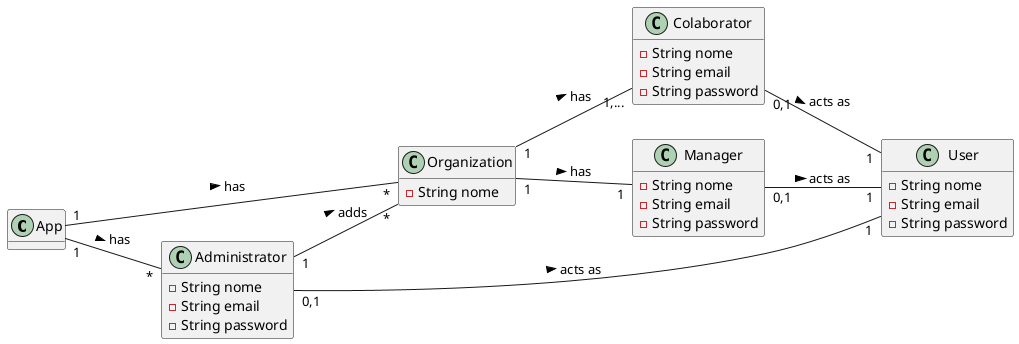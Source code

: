 @startuml

hide methods
left to right direction

class App {

}

class Organization {
        - String nome
}

class Administrator {
        - String nome
        - String email
        - String password
}

class Colaborator {
        - String nome
        - String email
        - String password
}

class Manager {
        - String nome
        - String email
        - String password
}

class User {
        - String nome
        - String email
        - String password
}

Colaborator                "0,1" -- "1"      User                      : acts as >
Manager                    "0,1" -- "1"      User                      : acts as >
Organization                 "1" -- "1,..."  Colaborator               : has >
Organization                 "1" -- "1"      Manager                   : has >
App                          "1" -- "*"      Organization              : has >
App                          "1" -- "*"      Administrator             : has >
Administrator                "1" -- "*"      Organization              : adds >
Administrator              "0,1" -- "1"      User                      : acts as >

@enduml
